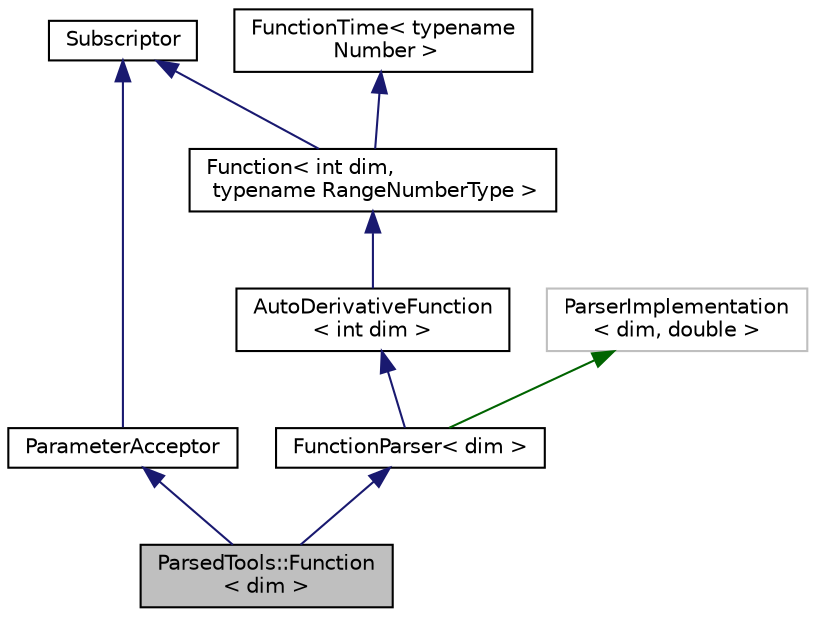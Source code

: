 digraph "ParsedTools::Function&lt; dim &gt;"
{
 // LATEX_PDF_SIZE
  bgcolor="transparent";
  edge [fontname="Helvetica",fontsize="10",labelfontname="Helvetica",labelfontsize="10"];
  node [fontname="Helvetica",fontsize="10",shape=record];
  Node1 [label="ParsedTools::Function\l\< dim \>",height=0.2,width=0.4,color="black", fillcolor="grey75", style="filled", fontcolor="black",tooltip="A wrapper for the FunctionParser class."];
  Node2 -> Node1 [dir="back",color="midnightblue",fontsize="10",style="solid",fontname="Helvetica"];
  Node2 [label="ParameterAcceptor",height=0.2,width=0.4,color="black",URL="/__w/fsi-suite/fsi-suite/deal.tag$classParameterAcceptor.html",tooltip=" "];
  Node3 -> Node2 [dir="back",color="midnightblue",fontsize="10",style="solid",fontname="Helvetica"];
  Node3 [label="Subscriptor",height=0.2,width=0.4,color="black",URL="/__w/fsi-suite/fsi-suite/deal.tag$classSubscriptor.html",tooltip=" "];
  Node4 -> Node1 [dir="back",color="midnightblue",fontsize="10",style="solid",fontname="Helvetica"];
  Node4 [label="FunctionParser\< dim \>",height=0.2,width=0.4,color="black",URL="/__w/fsi-suite/fsi-suite/deal.tag$classFunctionParser.html",tooltip=" "];
  Node5 -> Node4 [dir="back",color="midnightblue",fontsize="10",style="solid",fontname="Helvetica"];
  Node5 [label="AutoDerivativeFunction\l\< int dim \>",height=0.2,width=0.4,color="black",URL="/__w/fsi-suite/fsi-suite/deal.tag$classAutoDerivativeFunction.html",tooltip=" "];
  Node6 -> Node5 [dir="back",color="midnightblue",fontsize="10",style="solid",fontname="Helvetica"];
  Node6 [label="Function\< int dim,\l typename RangeNumberType \>",height=0.2,width=0.4,color="black",URL="/__w/fsi-suite/fsi-suite/deal.tag$classFunction.html",tooltip=" "];
  Node7 -> Node6 [dir="back",color="midnightblue",fontsize="10",style="solid",fontname="Helvetica"];
  Node7 [label="FunctionTime\< typename\l Number \>",height=0.2,width=0.4,color="black",URL="/__w/fsi-suite/fsi-suite/deal.tag$classFunctionTime.html",tooltip=" "];
  Node3 -> Node6 [dir="back",color="midnightblue",fontsize="10",style="solid",fontname="Helvetica"];
  Node8 -> Node4 [dir="back",color="darkgreen",fontsize="10",style="solid",fontname="Helvetica"];
  Node8 [label="ParserImplementation\l\< dim, double \>",height=0.2,width=0.4,color="grey75",tooltip=" "];
}
